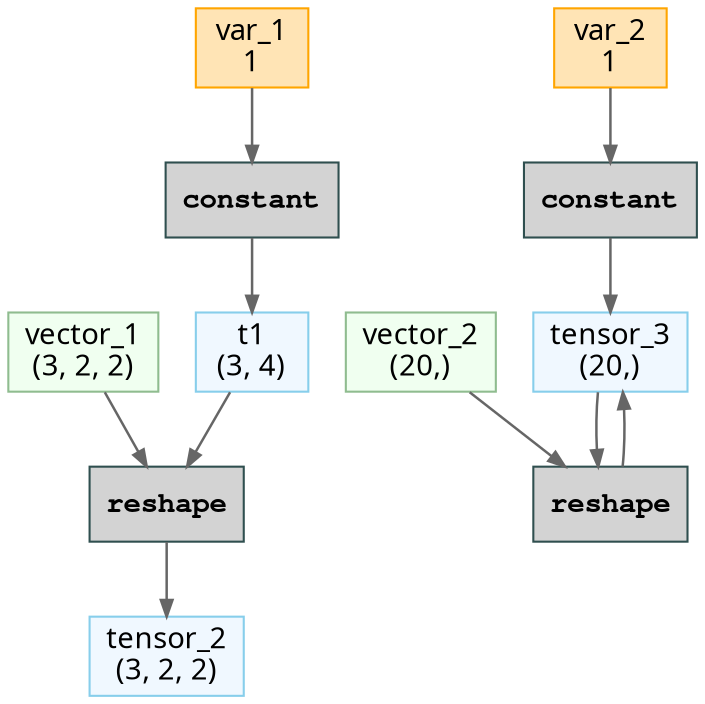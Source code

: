 // Computational Graph
digraph {
	rankdir=TB
	node [shape=record]
	124783764392448 [label="t1
(3, 4)" color=skyblue fillcolor=aliceblue fontname="Sans-Serif" labeljust=l shape=box style=filled]
	124783764397968 [label=constant color=darkslategray fillcolor=lightgray fontname="Courier Bold" labeljust=l shape=box style=filled]
	124783764398208 [label="var_1
1" color=orange fillcolor=moccasin fontname="Sans-Serif" labeljust=l shape=box style=filled]
	124783764863632 [label="tensor_2
(3, 2, 2)" color=skyblue fillcolor=aliceblue fontname="Sans-Serif" labeljust=l shape=box style=filled]
	124783764863536 [label=reshape color=darkslategray fillcolor=lightgray fontname="Courier Bold" labeljust=l shape=box style=filled]
	124783764863728 [label="vector_1
(3, 2, 2)" color=darkseagreen fillcolor=honeydew fontname="Sans-Serif" labeljust=l shape=box style=filled]
	124783764863920 [label="tensor_3
(20,)" color=skyblue fillcolor=aliceblue fontname="Sans-Serif" labeljust=l shape=box style=filled]
	124783764864160 [label=constant color=darkslategray fillcolor=lightgray fontname="Courier Bold" labeljust=l shape=box style=filled]
	124783764864112 [label="var_2
1" color=orange fillcolor=moccasin fontname="Sans-Serif" labeljust=l shape=box style=filled]
	124783764864064 [label=reshape color=darkslategray fillcolor=lightgray fontname="Courier Bold" labeljust=l shape=box style=filled]
	124783764864016 [label="vector_2
(20,)" color=darkseagreen fillcolor=honeydew fontname="Sans-Serif" labeljust=l shape=box style=filled]
	124783764397968 -> 124783764392448 [arrowsize=0.8 color=gray40 penwidth=1.2]
	124783764398208 -> 124783764397968 [arrowsize=0.8 color=gray40 penwidth=1.2]
	124783764863536 -> 124783764863632 [arrowsize=0.8 color=gray40 penwidth=1.2]
	124783764392448 -> 124783764863536 [arrowsize=0.8 color=gray40 penwidth=1.2]
	124783764863728 -> 124783764863536 [arrowsize=0.8 color=gray40 penwidth=1.2]
	124783764864160 -> 124783764863920 [arrowsize=0.8 color=gray40 penwidth=1.2]
	124783764864064 -> 124783764863920 [arrowsize=0.8 color=gray40 penwidth=1.2]
	124783764864112 -> 124783764864160 [arrowsize=0.8 color=gray40 penwidth=1.2]
	124783764863920 -> 124783764864064 [arrowsize=0.8 color=gray40 penwidth=1.2]
	124783764864016 -> 124783764864064 [arrowsize=0.8 color=gray40 penwidth=1.2]
}
